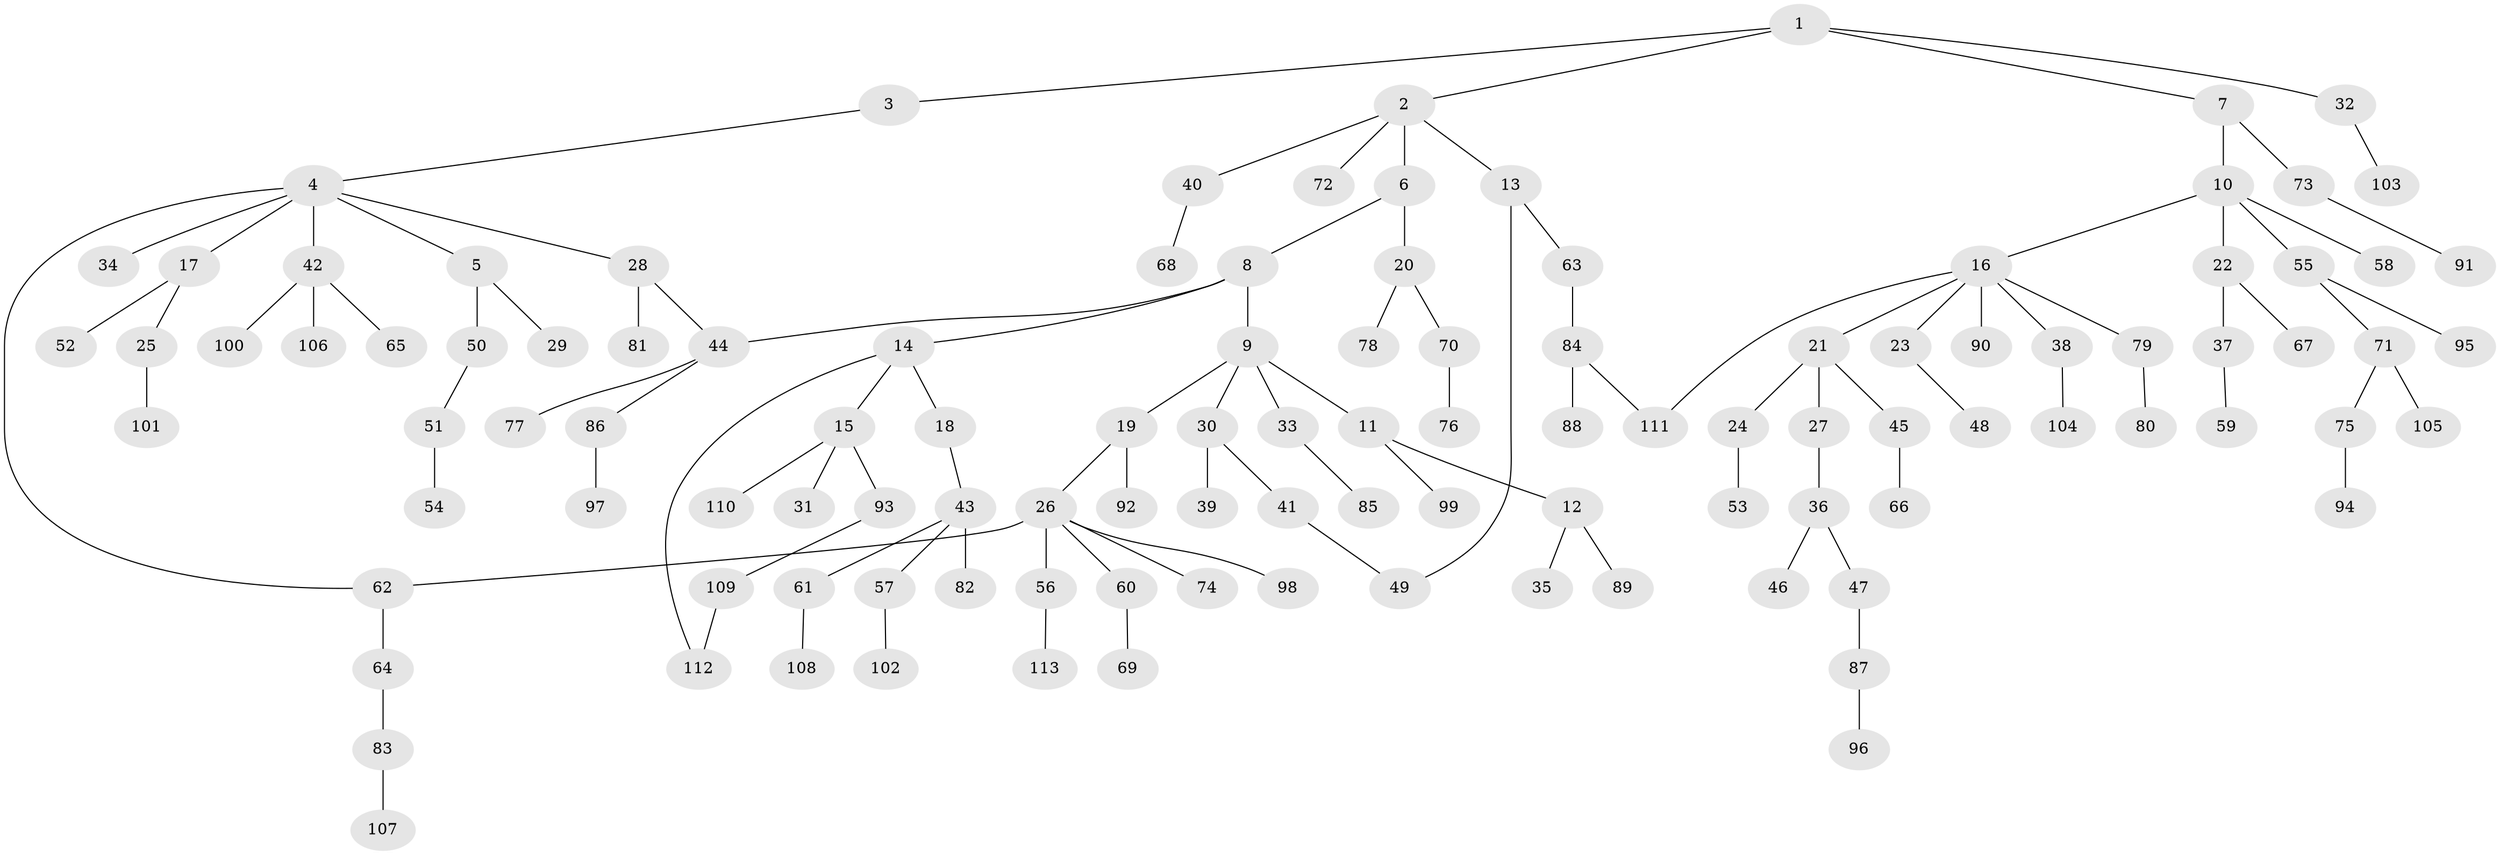// coarse degree distribution, {5: 0.06521739130434782, 4: 0.06521739130434782, 2: 0.34782608695652173, 6: 0.021739130434782608, 1: 0.391304347826087, 3: 0.10869565217391304}
// Generated by graph-tools (version 1.1) at 2025/36/03/04/25 23:36:02]
// undirected, 113 vertices, 117 edges
graph export_dot {
  node [color=gray90,style=filled];
  1;
  2;
  3;
  4;
  5;
  6;
  7;
  8;
  9;
  10;
  11;
  12;
  13;
  14;
  15;
  16;
  17;
  18;
  19;
  20;
  21;
  22;
  23;
  24;
  25;
  26;
  27;
  28;
  29;
  30;
  31;
  32;
  33;
  34;
  35;
  36;
  37;
  38;
  39;
  40;
  41;
  42;
  43;
  44;
  45;
  46;
  47;
  48;
  49;
  50;
  51;
  52;
  53;
  54;
  55;
  56;
  57;
  58;
  59;
  60;
  61;
  62;
  63;
  64;
  65;
  66;
  67;
  68;
  69;
  70;
  71;
  72;
  73;
  74;
  75;
  76;
  77;
  78;
  79;
  80;
  81;
  82;
  83;
  84;
  85;
  86;
  87;
  88;
  89;
  90;
  91;
  92;
  93;
  94;
  95;
  96;
  97;
  98;
  99;
  100;
  101;
  102;
  103;
  104;
  105;
  106;
  107;
  108;
  109;
  110;
  111;
  112;
  113;
  1 -- 2;
  1 -- 3;
  1 -- 7;
  1 -- 32;
  2 -- 6;
  2 -- 13;
  2 -- 40;
  2 -- 72;
  3 -- 4;
  4 -- 5;
  4 -- 17;
  4 -- 28;
  4 -- 34;
  4 -- 42;
  4 -- 62;
  5 -- 29;
  5 -- 50;
  6 -- 8;
  6 -- 20;
  7 -- 10;
  7 -- 73;
  8 -- 9;
  8 -- 14;
  8 -- 44;
  9 -- 11;
  9 -- 19;
  9 -- 30;
  9 -- 33;
  10 -- 16;
  10 -- 22;
  10 -- 55;
  10 -- 58;
  11 -- 12;
  11 -- 99;
  12 -- 35;
  12 -- 89;
  13 -- 49;
  13 -- 63;
  14 -- 15;
  14 -- 18;
  14 -- 112;
  15 -- 31;
  15 -- 93;
  15 -- 110;
  16 -- 21;
  16 -- 23;
  16 -- 38;
  16 -- 79;
  16 -- 90;
  16 -- 111;
  17 -- 25;
  17 -- 52;
  18 -- 43;
  19 -- 26;
  19 -- 92;
  20 -- 70;
  20 -- 78;
  21 -- 24;
  21 -- 27;
  21 -- 45;
  22 -- 37;
  22 -- 67;
  23 -- 48;
  24 -- 53;
  25 -- 101;
  26 -- 56;
  26 -- 60;
  26 -- 62;
  26 -- 74;
  26 -- 98;
  27 -- 36;
  28 -- 81;
  28 -- 44;
  30 -- 39;
  30 -- 41;
  32 -- 103;
  33 -- 85;
  36 -- 46;
  36 -- 47;
  37 -- 59;
  38 -- 104;
  40 -- 68;
  41 -- 49;
  42 -- 65;
  42 -- 100;
  42 -- 106;
  43 -- 57;
  43 -- 61;
  43 -- 82;
  44 -- 77;
  44 -- 86;
  45 -- 66;
  47 -- 87;
  50 -- 51;
  51 -- 54;
  55 -- 71;
  55 -- 95;
  56 -- 113;
  57 -- 102;
  60 -- 69;
  61 -- 108;
  62 -- 64;
  63 -- 84;
  64 -- 83;
  70 -- 76;
  71 -- 75;
  71 -- 105;
  73 -- 91;
  75 -- 94;
  79 -- 80;
  83 -- 107;
  84 -- 88;
  84 -- 111;
  86 -- 97;
  87 -- 96;
  93 -- 109;
  109 -- 112;
}
